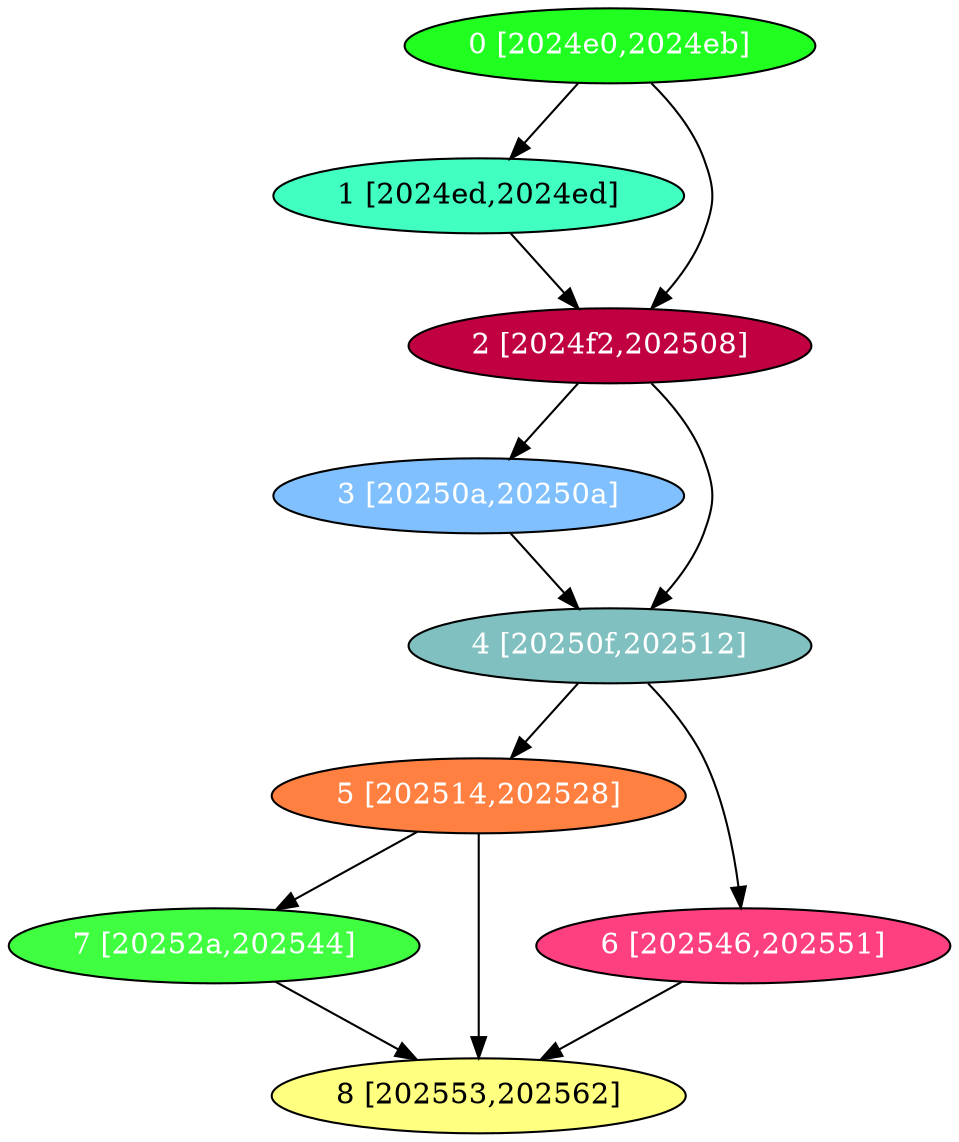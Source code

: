 diGraph libnss3{
	libnss3_0  [style=filled fillcolor="#20FF20" fontcolor="#ffffff" shape=oval label="0 [2024e0,2024eb]"]
	libnss3_1  [style=filled fillcolor="#40FFC0" fontcolor="#000000" shape=oval label="1 [2024ed,2024ed]"]
	libnss3_2  [style=filled fillcolor="#C00040" fontcolor="#ffffff" shape=oval label="2 [2024f2,202508]"]
	libnss3_3  [style=filled fillcolor="#80C0FF" fontcolor="#ffffff" shape=oval label="3 [20250a,20250a]"]
	libnss3_4  [style=filled fillcolor="#80C0C0" fontcolor="#ffffff" shape=oval label="4 [20250f,202512]"]
	libnss3_5  [style=filled fillcolor="#FF8040" fontcolor="#ffffff" shape=oval label="5 [202514,202528]"]
	libnss3_6  [style=filled fillcolor="#FF4080" fontcolor="#ffffff" shape=oval label="6 [202546,202551]"]
	libnss3_7  [style=filled fillcolor="#40FF40" fontcolor="#ffffff" shape=oval label="7 [20252a,202544]"]
	libnss3_8  [style=filled fillcolor="#FFFF80" fontcolor="#000000" shape=oval label="8 [202553,202562]"]

	libnss3_0 -> libnss3_1
	libnss3_0 -> libnss3_2
	libnss3_1 -> libnss3_2
	libnss3_2 -> libnss3_3
	libnss3_2 -> libnss3_4
	libnss3_3 -> libnss3_4
	libnss3_4 -> libnss3_5
	libnss3_4 -> libnss3_6
	libnss3_5 -> libnss3_7
	libnss3_5 -> libnss3_8
	libnss3_6 -> libnss3_8
	libnss3_7 -> libnss3_8
}
